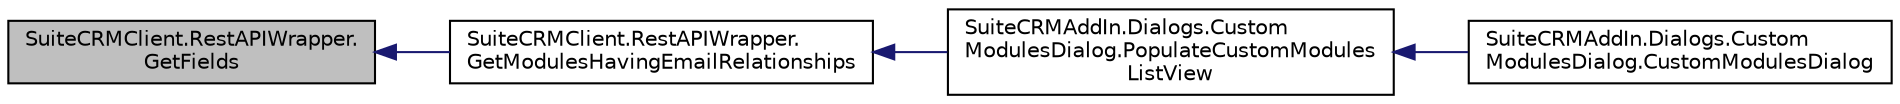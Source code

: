 digraph "SuiteCRMClient.RestAPIWrapper.GetFields"
{
  edge [fontname="Helvetica",fontsize="10",labelfontname="Helvetica",labelfontsize="10"];
  node [fontname="Helvetica",fontsize="10",shape=record];
  rankdir="LR";
  Node95 [label="SuiteCRMClient.RestAPIWrapper.\lGetFields",height=0.2,width=0.4,color="black", fillcolor="grey75", style="filled", fontcolor="black"];
  Node95 -> Node96 [dir="back",color="midnightblue",fontsize="10",style="solid",fontname="Helvetica"];
  Node96 [label="SuiteCRMClient.RestAPIWrapper.\lGetModulesHavingEmailRelationships",height=0.2,width=0.4,color="black", fillcolor="white", style="filled",URL="$class_suite_c_r_m_client_1_1_rest_a_p_i_wrapper.html#a38f0f0e6ff6a0b43189def29346acc9c",tooltip="Return only those modules which have relationships to the email module. "];
  Node96 -> Node97 [dir="back",color="midnightblue",fontsize="10",style="solid",fontname="Helvetica"];
  Node97 [label="SuiteCRMAddIn.Dialogs.Custom\lModulesDialog.PopulateCustomModules\lListView",height=0.2,width=0.4,color="black", fillcolor="white", style="filled",URL="$class_suite_c_r_m_add_in_1_1_dialogs_1_1_custom_modules_dialog.html#ad43594486079041890b2cff4f96d3f23",tooltip="Populate this list view with custom modules, marking those saved in my settings as selected..."];
  Node97 -> Node98 [dir="back",color="midnightblue",fontsize="10",style="solid",fontname="Helvetica"];
  Node98 [label="SuiteCRMAddIn.Dialogs.Custom\lModulesDialog.CustomModulesDialog",height=0.2,width=0.4,color="black", fillcolor="white", style="filled",URL="$class_suite_c_r_m_add_in_1_1_dialogs_1_1_custom_modules_dialog.html#a0690a5a0bafdb53508b3bb0e9743b422"];
}
